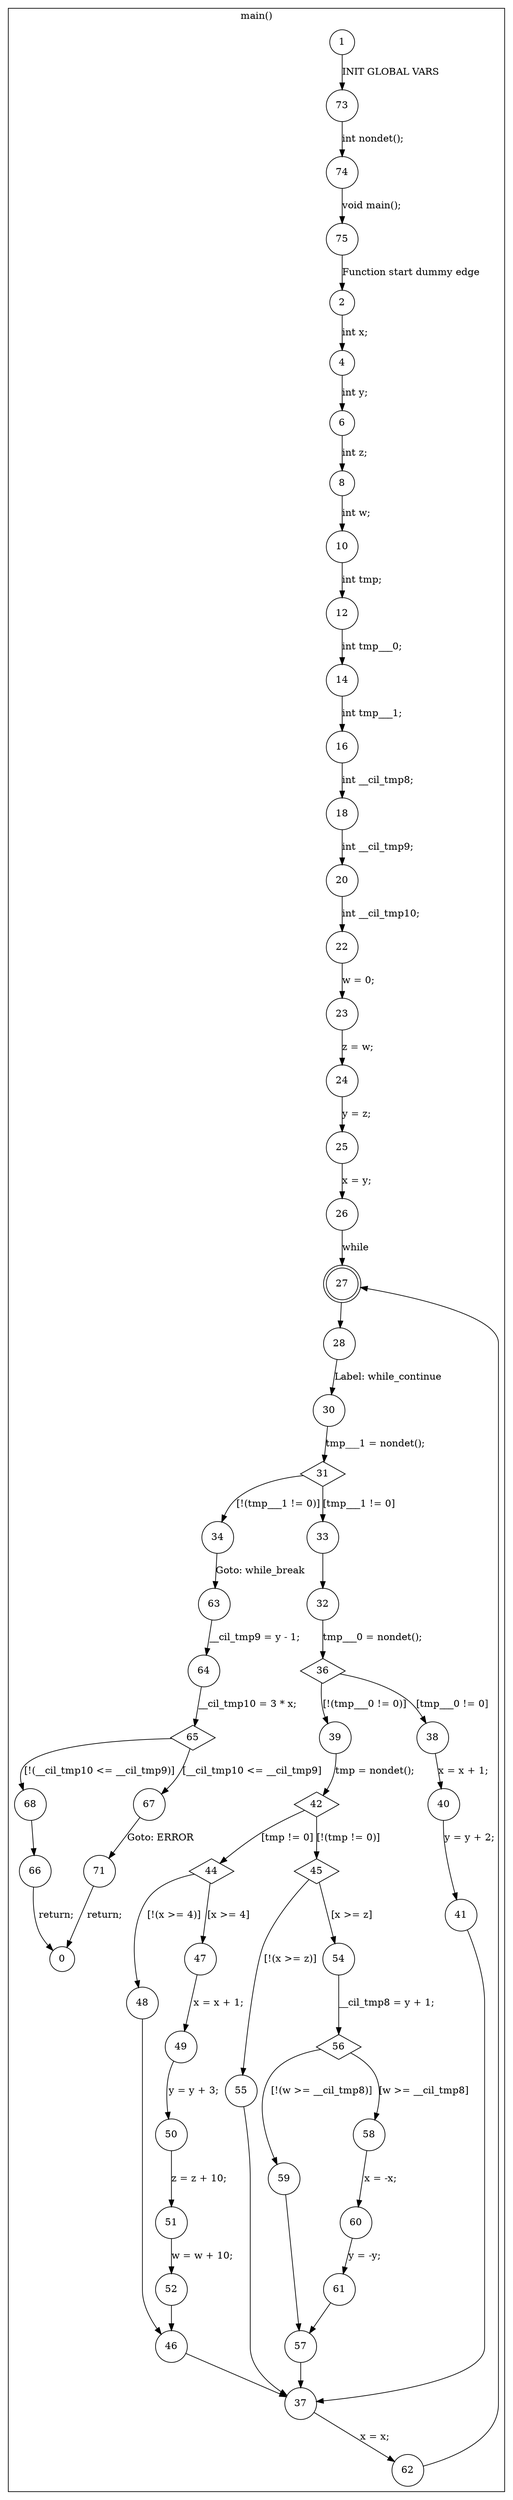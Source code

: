 digraph CFA {
27 [shape="doublecircle"]
31 [shape="diamond"]
31 [shape="diamond"]
36 [shape="diamond"]
36 [shape="diamond"]
42 [shape="diamond"]
42 [shape="diamond"]
44 [shape="diamond"]
44 [shape="diamond"]
45 [shape="diamond"]
45 [shape="diamond"]
56 [shape="diamond"]
56 [shape="diamond"]
65 [shape="diamond"]
65 [shape="diamond"]
node [shape="circle"]
subgraph cluster_main {
label="main()"
1 -> 73 [label="INIT GLOBAL VARS"]
73 -> 74 [label="int nondet();"]
74 -> 75 [label="void main();"]
75 -> 2 [label="Function start dummy edge"]
2 -> 4 [label="int x;"]
4 -> 6 [label="int y;"]
6 -> 8 [label="int z;"]
8 -> 10 [label="int w;"]
10 -> 12 [label="int tmp;"]
12 -> 14 [label="int tmp___0;"]
14 -> 16 [label="int tmp___1;"]
16 -> 18 [label="int __cil_tmp8;"]
18 -> 20 [label="int __cil_tmp9;"]
20 -> 22 [label="int __cil_tmp10;"]
22 -> 23 [label="w = 0;"]
23 -> 24 [label="z = w;"]
24 -> 25 [label="y = z;"]
25 -> 26 [label="x = y;"]
26 -> 27 [label="while"]
27 -> 28 [label=""]
28 -> 30 [label="Label: while_continue"]
30 -> 31 [label="tmp___1 = nondet();"]
31 -> 34 [label="[!(tmp___1 != 0)]"]
31 -> 33 [label="[tmp___1 != 0]"]
33 -> 32 [label=""]
32 -> 36 [label="tmp___0 = nondet();"]
36 -> 39 [label="[!(tmp___0 != 0)]"]
36 -> 38 [label="[tmp___0 != 0]"]
38 -> 40 [label="x = x + 1;"]
40 -> 41 [label="y = y + 2;"]
41 -> 37 [label=""]
37 -> 62 [label="x = x;"]
62 -> 27 [label=""]
39 -> 42 [label="tmp = nondet();"]
42 -> 45 [label="[!(tmp != 0)]"]
42 -> 44 [label="[tmp != 0]"]
44 -> 48 [label="[!(x >= 4)]"]
44 -> 47 [label="[x >= 4]"]
47 -> 49 [label="x = x + 1;"]
49 -> 50 [label="y = y + 3;"]
50 -> 51 [label="z = z + 10;"]
51 -> 52 [label="w = w + 10;"]
52 -> 46 [label=""]
46 -> 37 [label=""]
48 -> 46 [label=""]
45 -> 55 [label="[!(x >= z)]"]
45 -> 54 [label="[x >= z]"]
54 -> 56 [label="__cil_tmp8 = y + 1;"]
56 -> 59 [label="[!(w >= __cil_tmp8)]"]
56 -> 58 [label="[w >= __cil_tmp8]"]
58 -> 60 [label="x = -x;"]
60 -> 61 [label="y = -y;"]
61 -> 57 [label=""]
57 -> 37 [label=""]
59 -> 57 [label=""]
55 -> 37 [label=""]
34 -> 63 [label="Goto: while_break"]
63 -> 64 [label="__cil_tmp9 = y - 1;"]
64 -> 65 [label="__cil_tmp10 = 3 * x;"]
65 -> 68 [label="[!(__cil_tmp10 <= __cil_tmp9)]"]
65 -> 67 [label="[__cil_tmp10 <= __cil_tmp9]"]
67 -> 71 [label="Goto: ERROR"]
71 -> 0 [label="return;"]
68 -> 66 [label=""]
66 -> 0 [label="return;"]}
}